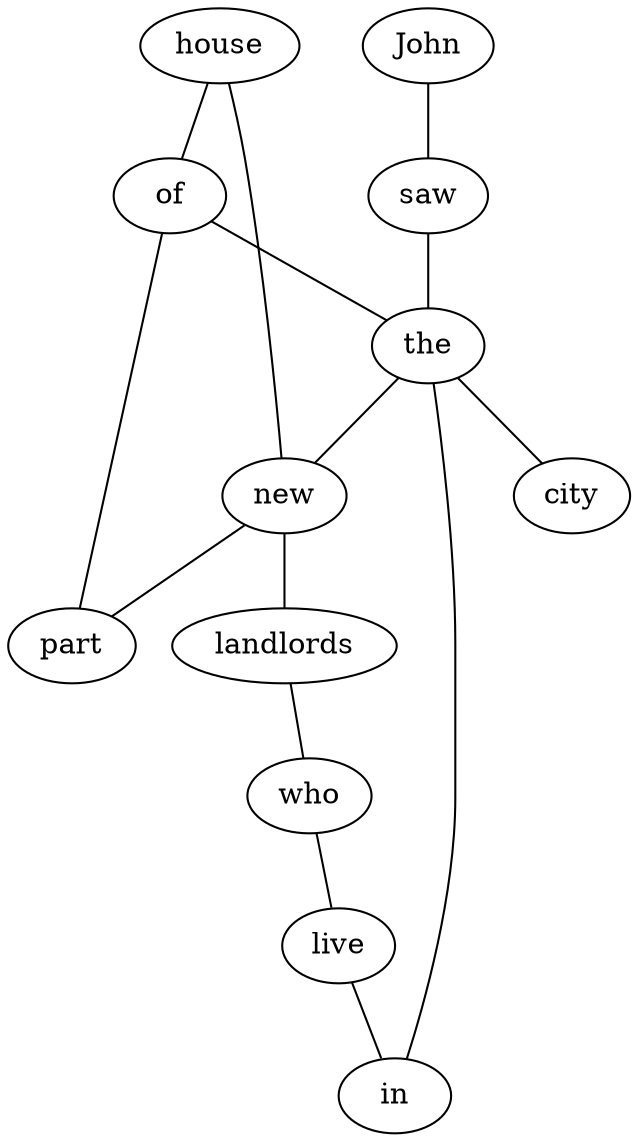 graph G {
	house -- of ;
	new -- house ;
	new -- landlords ;
	in -- the ;
	saw -- the ;
	the -- city ;
	landlords -- who ;
	John -- saw ;
	new -- part ;
	live -- in ;
	who -- live ;
	of -- the ;
	part -- of ;
	the -- new ;
}

